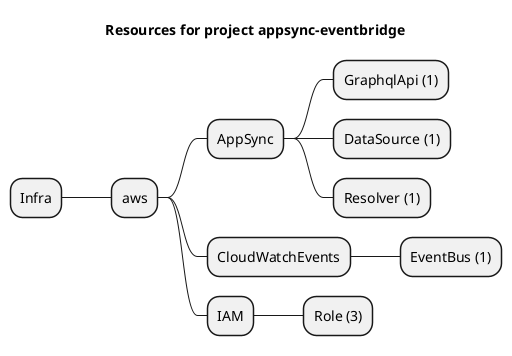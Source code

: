 @startmindmap
title Resources for project appsync-eventbridge
skinparam monochrome true
+ Infra
++ aws
+++ AppSync
++++ GraphqlApi (1)
++++ DataSource (1)
++++ Resolver (1)
+++ CloudWatchEvents
++++ EventBus (1)
+++ IAM
++++ Role (3)
@endmindmap